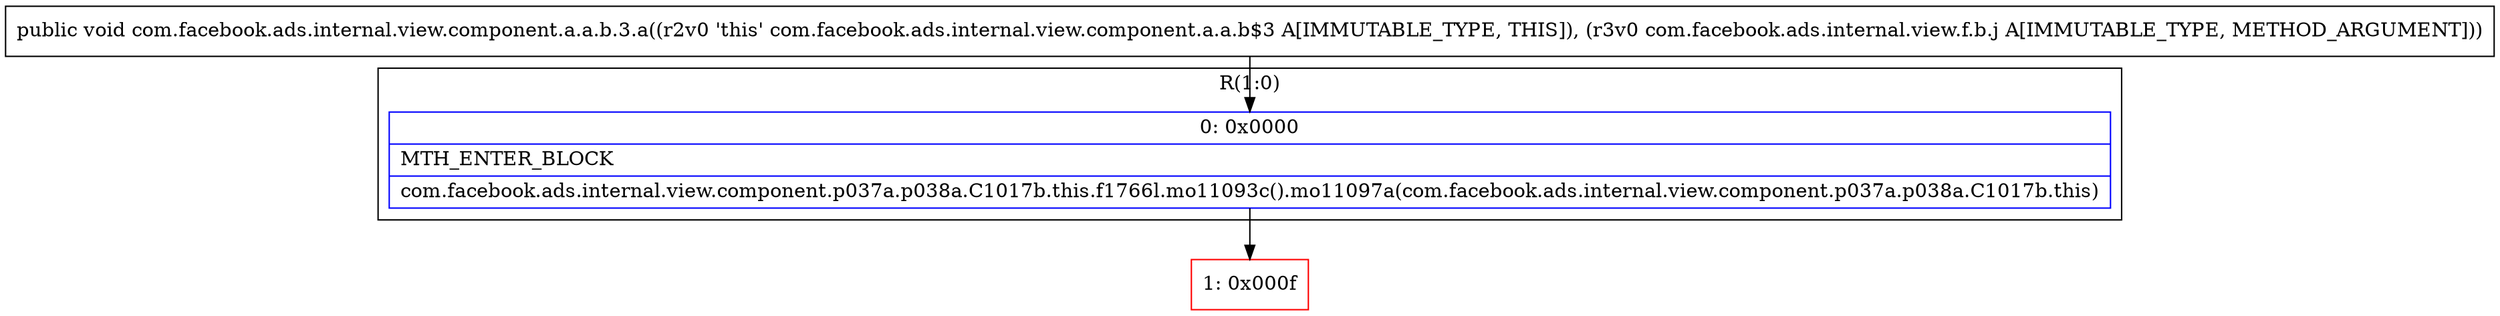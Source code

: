digraph "CFG forcom.facebook.ads.internal.view.component.a.a.b.3.a(Lcom\/facebook\/ads\/internal\/view\/f\/b\/j;)V" {
subgraph cluster_Region_1914092893 {
label = "R(1:0)";
node [shape=record,color=blue];
Node_0 [shape=record,label="{0\:\ 0x0000|MTH_ENTER_BLOCK\l|com.facebook.ads.internal.view.component.p037a.p038a.C1017b.this.f1766l.mo11093c().mo11097a(com.facebook.ads.internal.view.component.p037a.p038a.C1017b.this)\l}"];
}
Node_1 [shape=record,color=red,label="{1\:\ 0x000f}"];
MethodNode[shape=record,label="{public void com.facebook.ads.internal.view.component.a.a.b.3.a((r2v0 'this' com.facebook.ads.internal.view.component.a.a.b$3 A[IMMUTABLE_TYPE, THIS]), (r3v0 com.facebook.ads.internal.view.f.b.j A[IMMUTABLE_TYPE, METHOD_ARGUMENT])) }"];
MethodNode -> Node_0;
Node_0 -> Node_1;
}

